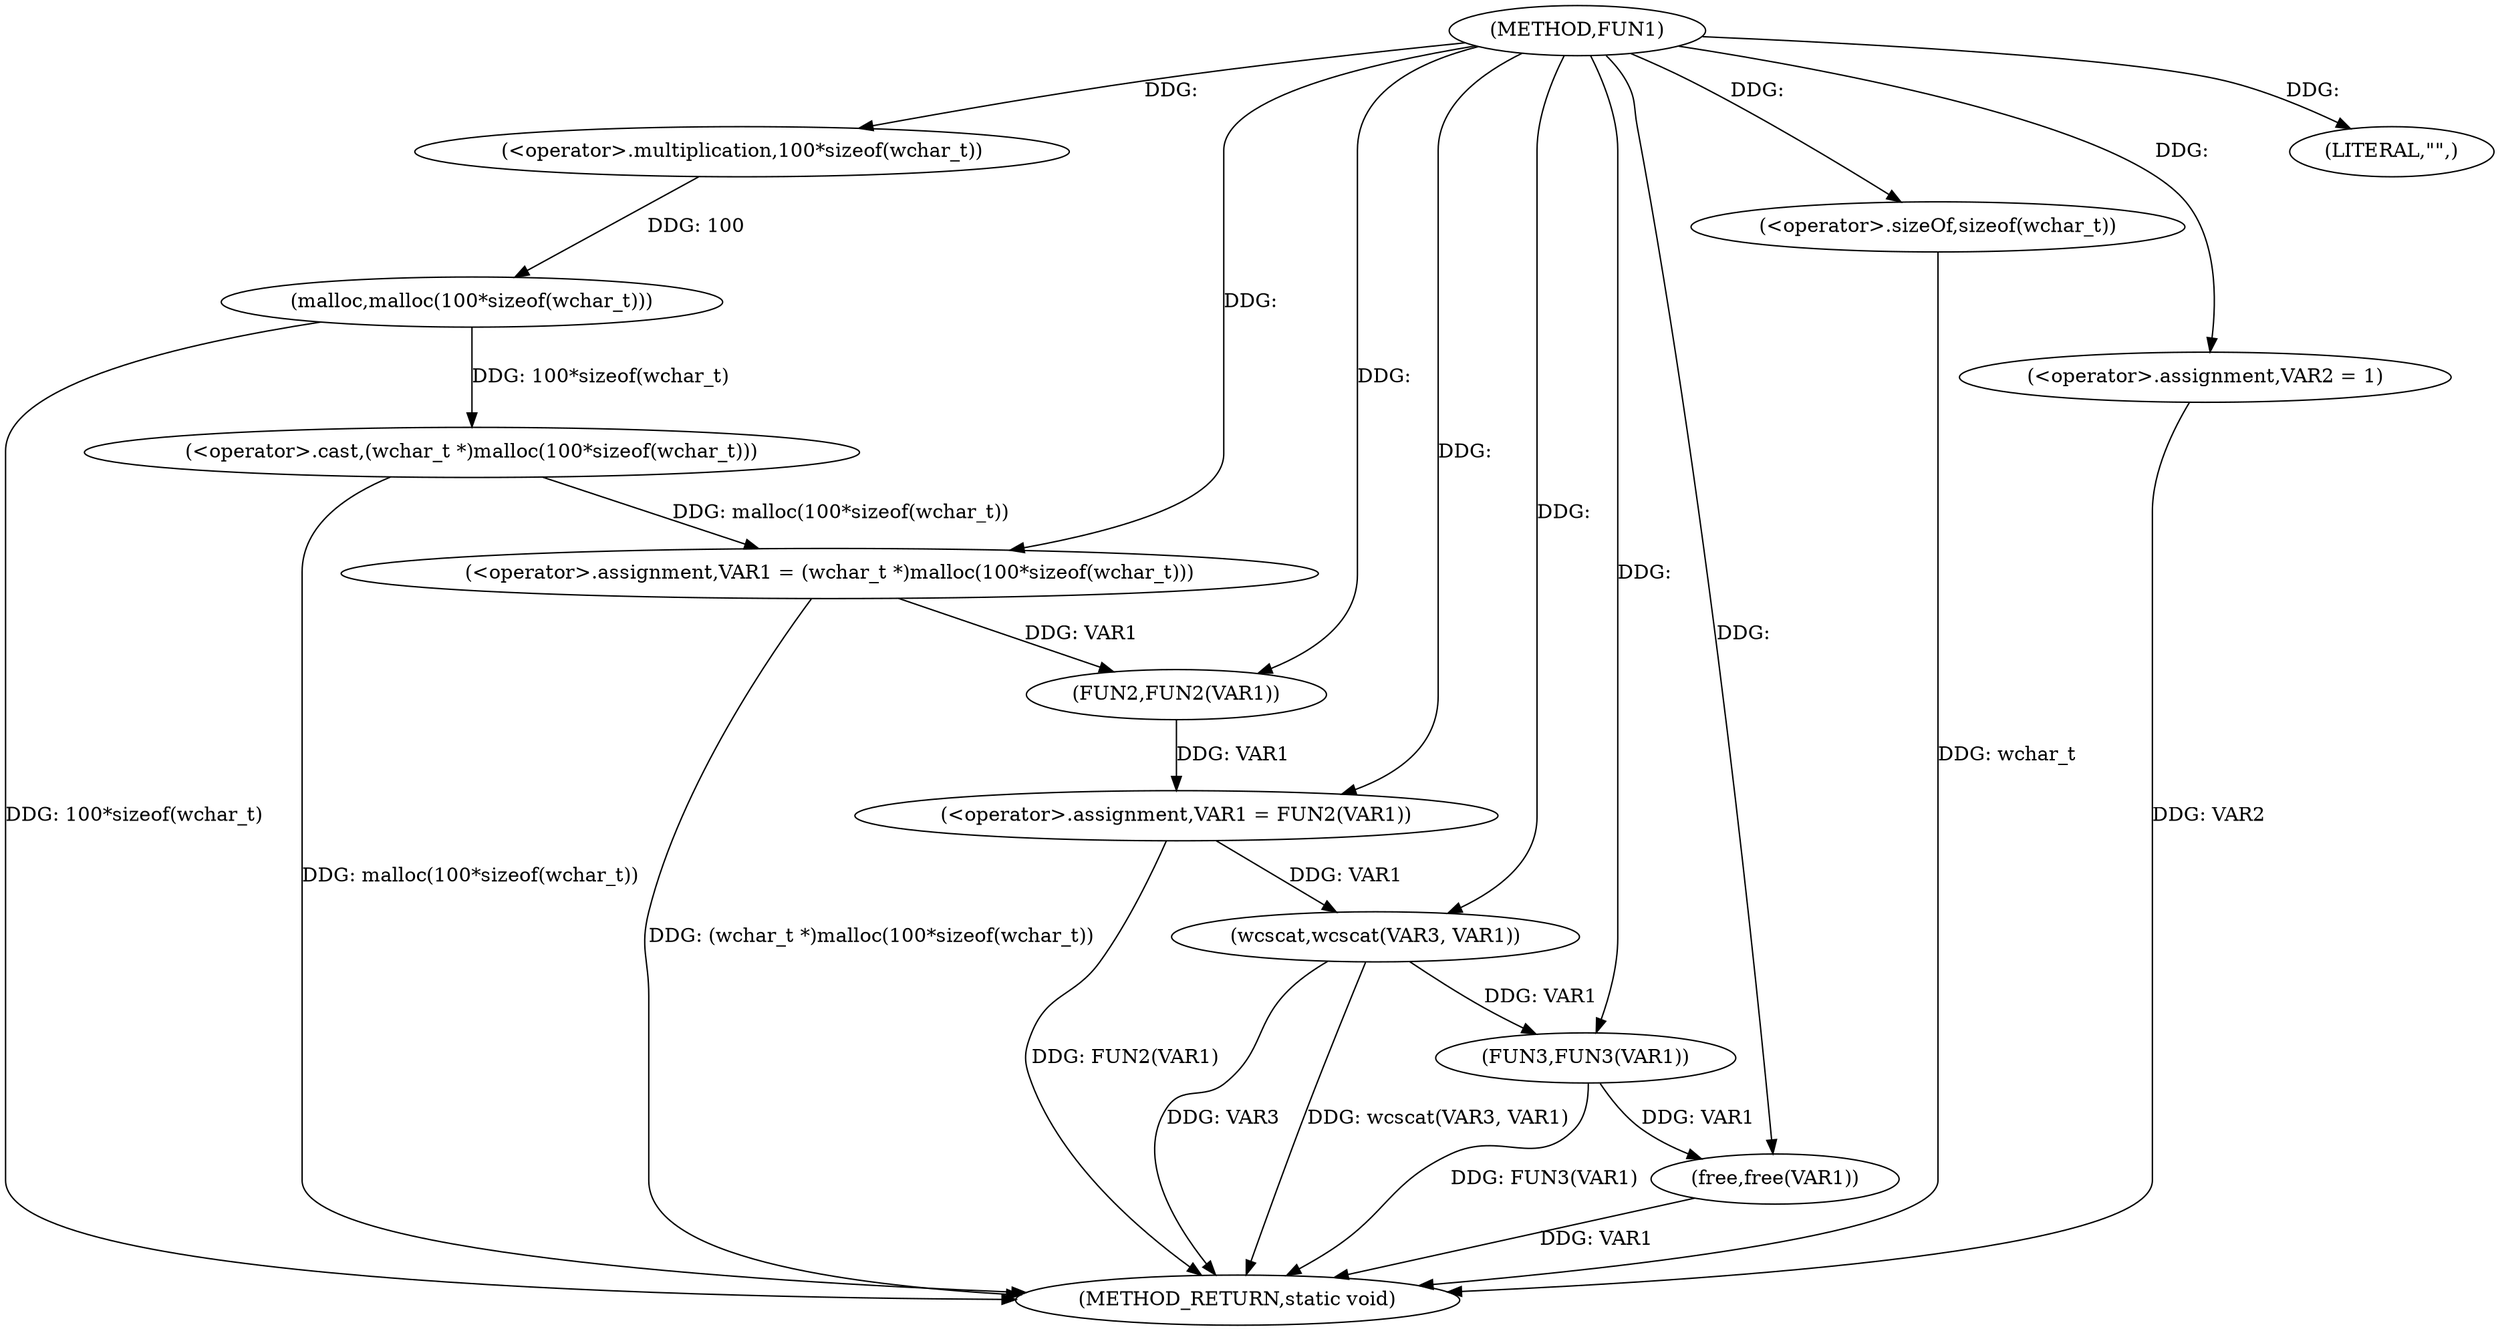 digraph FUN1 {  
"1000100" [label = "(METHOD,FUN1)" ]
"1000128" [label = "(METHOD_RETURN,static void)" ]
"1000103" [label = "(<operator>.assignment,VAR1 = (wchar_t *)malloc(100*sizeof(wchar_t)))" ]
"1000105" [label = "(<operator>.cast,(wchar_t *)malloc(100*sizeof(wchar_t)))" ]
"1000107" [label = "(malloc,malloc(100*sizeof(wchar_t)))" ]
"1000108" [label = "(<operator>.multiplication,100*sizeof(wchar_t))" ]
"1000110" [label = "(<operator>.sizeOf,sizeof(wchar_t))" ]
"1000112" [label = "(<operator>.assignment,VAR2 = 1)" ]
"1000115" [label = "(<operator>.assignment,VAR1 = FUN2(VAR1))" ]
"1000117" [label = "(FUN2,FUN2(VAR1))" ]
"1000120" [label = "(LITERAL,\"\",)" ]
"1000121" [label = "(wcscat,wcscat(VAR3, VAR1))" ]
"1000124" [label = "(FUN3,FUN3(VAR1))" ]
"1000126" [label = "(free,free(VAR1))" ]
  "1000115" -> "1000128"  [ label = "DDG: FUN2(VAR1)"] 
  "1000107" -> "1000128"  [ label = "DDG: 100*sizeof(wchar_t)"] 
  "1000105" -> "1000128"  [ label = "DDG: malloc(100*sizeof(wchar_t))"] 
  "1000103" -> "1000128"  [ label = "DDG: (wchar_t *)malloc(100*sizeof(wchar_t))"] 
  "1000126" -> "1000128"  [ label = "DDG: VAR1"] 
  "1000121" -> "1000128"  [ label = "DDG: VAR3"] 
  "1000110" -> "1000128"  [ label = "DDG: wchar_t"] 
  "1000124" -> "1000128"  [ label = "DDG: FUN3(VAR1)"] 
  "1000121" -> "1000128"  [ label = "DDG: wcscat(VAR3, VAR1)"] 
  "1000112" -> "1000128"  [ label = "DDG: VAR2"] 
  "1000105" -> "1000103"  [ label = "DDG: malloc(100*sizeof(wchar_t))"] 
  "1000100" -> "1000103"  [ label = "DDG: "] 
  "1000107" -> "1000105"  [ label = "DDG: 100*sizeof(wchar_t)"] 
  "1000108" -> "1000107"  [ label = "DDG: 100"] 
  "1000100" -> "1000108"  [ label = "DDG: "] 
  "1000100" -> "1000110"  [ label = "DDG: "] 
  "1000100" -> "1000112"  [ label = "DDG: "] 
  "1000117" -> "1000115"  [ label = "DDG: VAR1"] 
  "1000100" -> "1000115"  [ label = "DDG: "] 
  "1000103" -> "1000117"  [ label = "DDG: VAR1"] 
  "1000100" -> "1000117"  [ label = "DDG: "] 
  "1000100" -> "1000120"  [ label = "DDG: "] 
  "1000100" -> "1000121"  [ label = "DDG: "] 
  "1000115" -> "1000121"  [ label = "DDG: VAR1"] 
  "1000121" -> "1000124"  [ label = "DDG: VAR1"] 
  "1000100" -> "1000124"  [ label = "DDG: "] 
  "1000124" -> "1000126"  [ label = "DDG: VAR1"] 
  "1000100" -> "1000126"  [ label = "DDG: "] 
}
